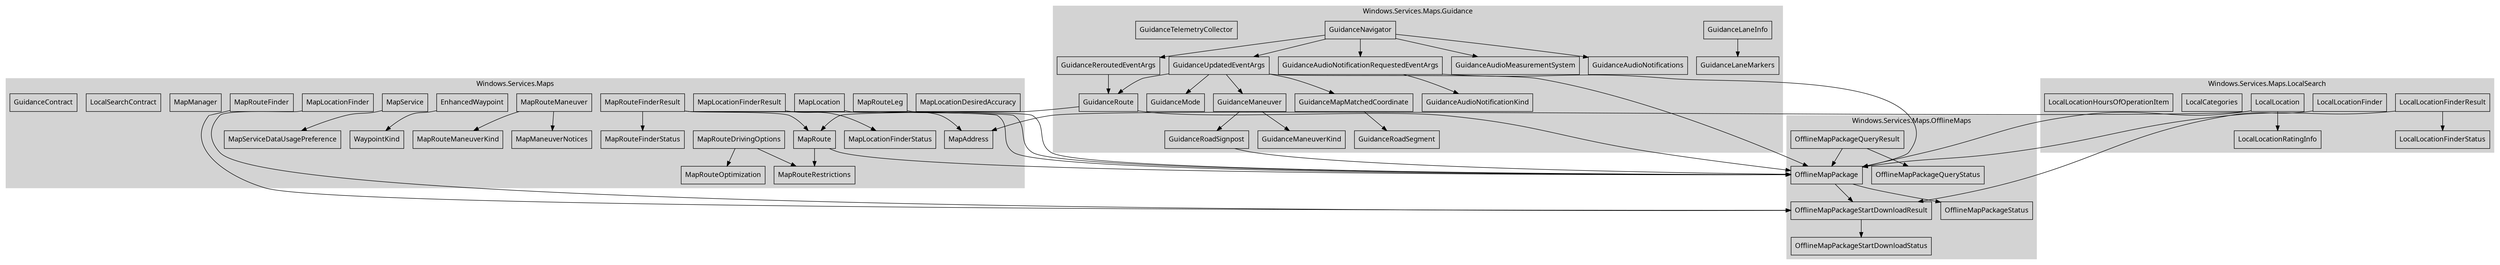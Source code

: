 ﻿// Generated by https://github.com/david-risney/WinMDGraph -file C:\Windows\System32\WinMetadata\Windows.Services.winmd -match Windows.Services.Map
digraph {
	node [ fontname = "Segoe UI" ];
	node [ shape = "rectangle" ];
	subgraph cluster_0 {
		label = "Windows.Services.Maps.OfflineMaps";
		color = lightgrey;
		bgcolor = lightgrey;
		fontname = "Segoe UI";
		OfflineMapPackageQueryStatus;
		OfflineMapPackageStatus;
		OfflineMapPackageStartDownloadStatus;
		OfflineMapPackageQueryResult;
		OfflineMapPackage;
		OfflineMapPackageStartDownloadResult;
		OfflineMapPackage -> OfflineMapPackageStatus;
		OfflineMapPackage -> OfflineMapPackageStartDownloadResult;
		OfflineMapPackageStartDownloadResult -> OfflineMapPackageStartDownloadStatus;
		OfflineMapPackageQueryResult -> OfflineMapPackage;
		OfflineMapPackageQueryResult -> OfflineMapPackageQueryStatus;
	}
	subgraph cluster_1 {
		label = "Windows.Services.Maps";
		color = lightgrey;
		bgcolor = lightgrey;
		fontname = "Segoe UI";
		MapRouteOptimization;
		MapRouteRestrictions;
		MapRouteManeuverKind;
		MapManeuverNotices;
		MapLocationFinderStatus;
		MapRouteFinderStatus;
		MapLocationDesiredAccuracy;
		WaypointKind;
		MapServiceDataUsagePreference;
		MapRouteDrivingOptions;
		MapAddress;
		MapLocation;
		MapLocationFinderResult;
		MapRouteManeuver;
		MapRouteLeg;
		MapRoute;
		MapRouteFinderResult;
		EnhancedWaypoint;
		MapLocationFinder;
		MapRouteFinder;
		MapService;
		MapManager;
		LocalSearchContract;
		GuidanceContract;
		MapRouteDrivingOptions -> MapRouteOptimization;
		MapLocationFinderResult -> MapLocationFinderStatus;
		MapLocation -> MapAddress;
		MapRouteManeuver -> MapRouteManeuverKind;
		MapRoute -> MapRouteRestrictions;
		EnhancedWaypoint -> WaypointKind;
		MapRouteFinderResult -> MapRoute;
		MapService -> MapServiceDataUsagePreference;
		MapRouteManeuver -> MapManeuverNotices;
		MapRouteFinderResult -> MapRouteFinderStatus;
		MapRouteDrivingOptions -> MapRouteRestrictions;
	}
	subgraph cluster_2 {
		label = "Windows.Services.Maps.LocalSearch";
		color = lightgrey;
		bgcolor = lightgrey;
		fontname = "Segoe UI";
		LocalLocationFinderStatus;
		LocalLocation;
		LocalLocationFinderResult;
		LocalLocationFinder;
		LocalCategories;
		LocalLocationHoursOfOperationItem;
		LocalLocationRatingInfo;
		LocalLocationFinderResult -> LocalLocationFinderStatus;
		LocalLocation -> LocalLocationRatingInfo;
	}
	subgraph cluster_3 {
		label = "Windows.Services.Maps.Guidance";
		color = lightgrey;
		bgcolor = lightgrey;
		fontname = "Segoe UI";
		GuidanceRoadSignpost;
		GuidanceManeuverKind;
		GuidanceMode;
		GuidanceAudioMeasurementSystem;
		GuidanceAudioNotifications;
		GuidanceAudioNotificationKind;
		GuidanceLaneMarkers;
		GuidanceManeuver;
		GuidanceUpdatedEventArgs;
		GuidanceRoute;
		GuidanceMapMatchedCoordinate;
		GuidanceLaneInfo;
		GuidanceReroutedEventArgs;
		GuidanceAudioNotificationRequestedEventArgs;
		GuidanceNavigator;
		GuidanceRoadSegment;
		GuidanceTelemetryCollector;
		GuidanceManeuver -> GuidanceManeuverKind;
		GuidanceUpdatedEventArgs -> GuidanceRoute;
		GuidanceUpdatedEventArgs -> GuidanceMode;
		GuidanceUpdatedEventArgs -> GuidanceMapMatchedCoordinate;
		GuidanceMapMatchedCoordinate -> GuidanceRoadSegment;
		GuidanceLaneInfo -> GuidanceLaneMarkers;
		GuidanceUpdatedEventArgs -> GuidanceManeuver;
		GuidanceNavigator -> GuidanceReroutedEventArgs;
		GuidanceReroutedEventArgs -> GuidanceRoute;
		GuidanceNavigator -> GuidanceUpdatedEventArgs;
		GuidanceNavigator -> GuidanceAudioNotifications;
		GuidanceNavigator -> GuidanceAudioMeasurementSystem;
		GuidanceNavigator -> GuidanceAudioNotificationRequestedEventArgs;
		GuidanceAudioNotificationRequestedEventArgs -> GuidanceAudioNotificationKind;
		GuidanceManeuver -> GuidanceRoadSignpost;
	}
	MapRouteLeg -> OfflineMapPackage;
	MapRoute -> OfflineMapPackage;
	MapLocationFinderResult -> OfflineMapPackage;
	MapRouteFinderResult -> OfflineMapPackage;
	MapRouteFinder -> OfflineMapPackageStartDownloadResult;
	LocalLocation -> MapAddress;
	LocalLocation -> OfflineMapPackage;
	LocalLocationFinderResult -> OfflineMapPackage;
	LocalLocationFinder -> OfflineMapPackageStartDownloadResult;
	GuidanceRoadSignpost -> OfflineMapPackage;
	GuidanceRoute -> OfflineMapPackage;
	GuidanceRoute -> MapRoute;
	GuidanceAudioNotificationRequestedEventArgs -> OfflineMapPackage;
	MapLocationFinder -> OfflineMapPackageStartDownloadResult;
	GuidanceUpdatedEventArgs -> OfflineMapPackage;
}
